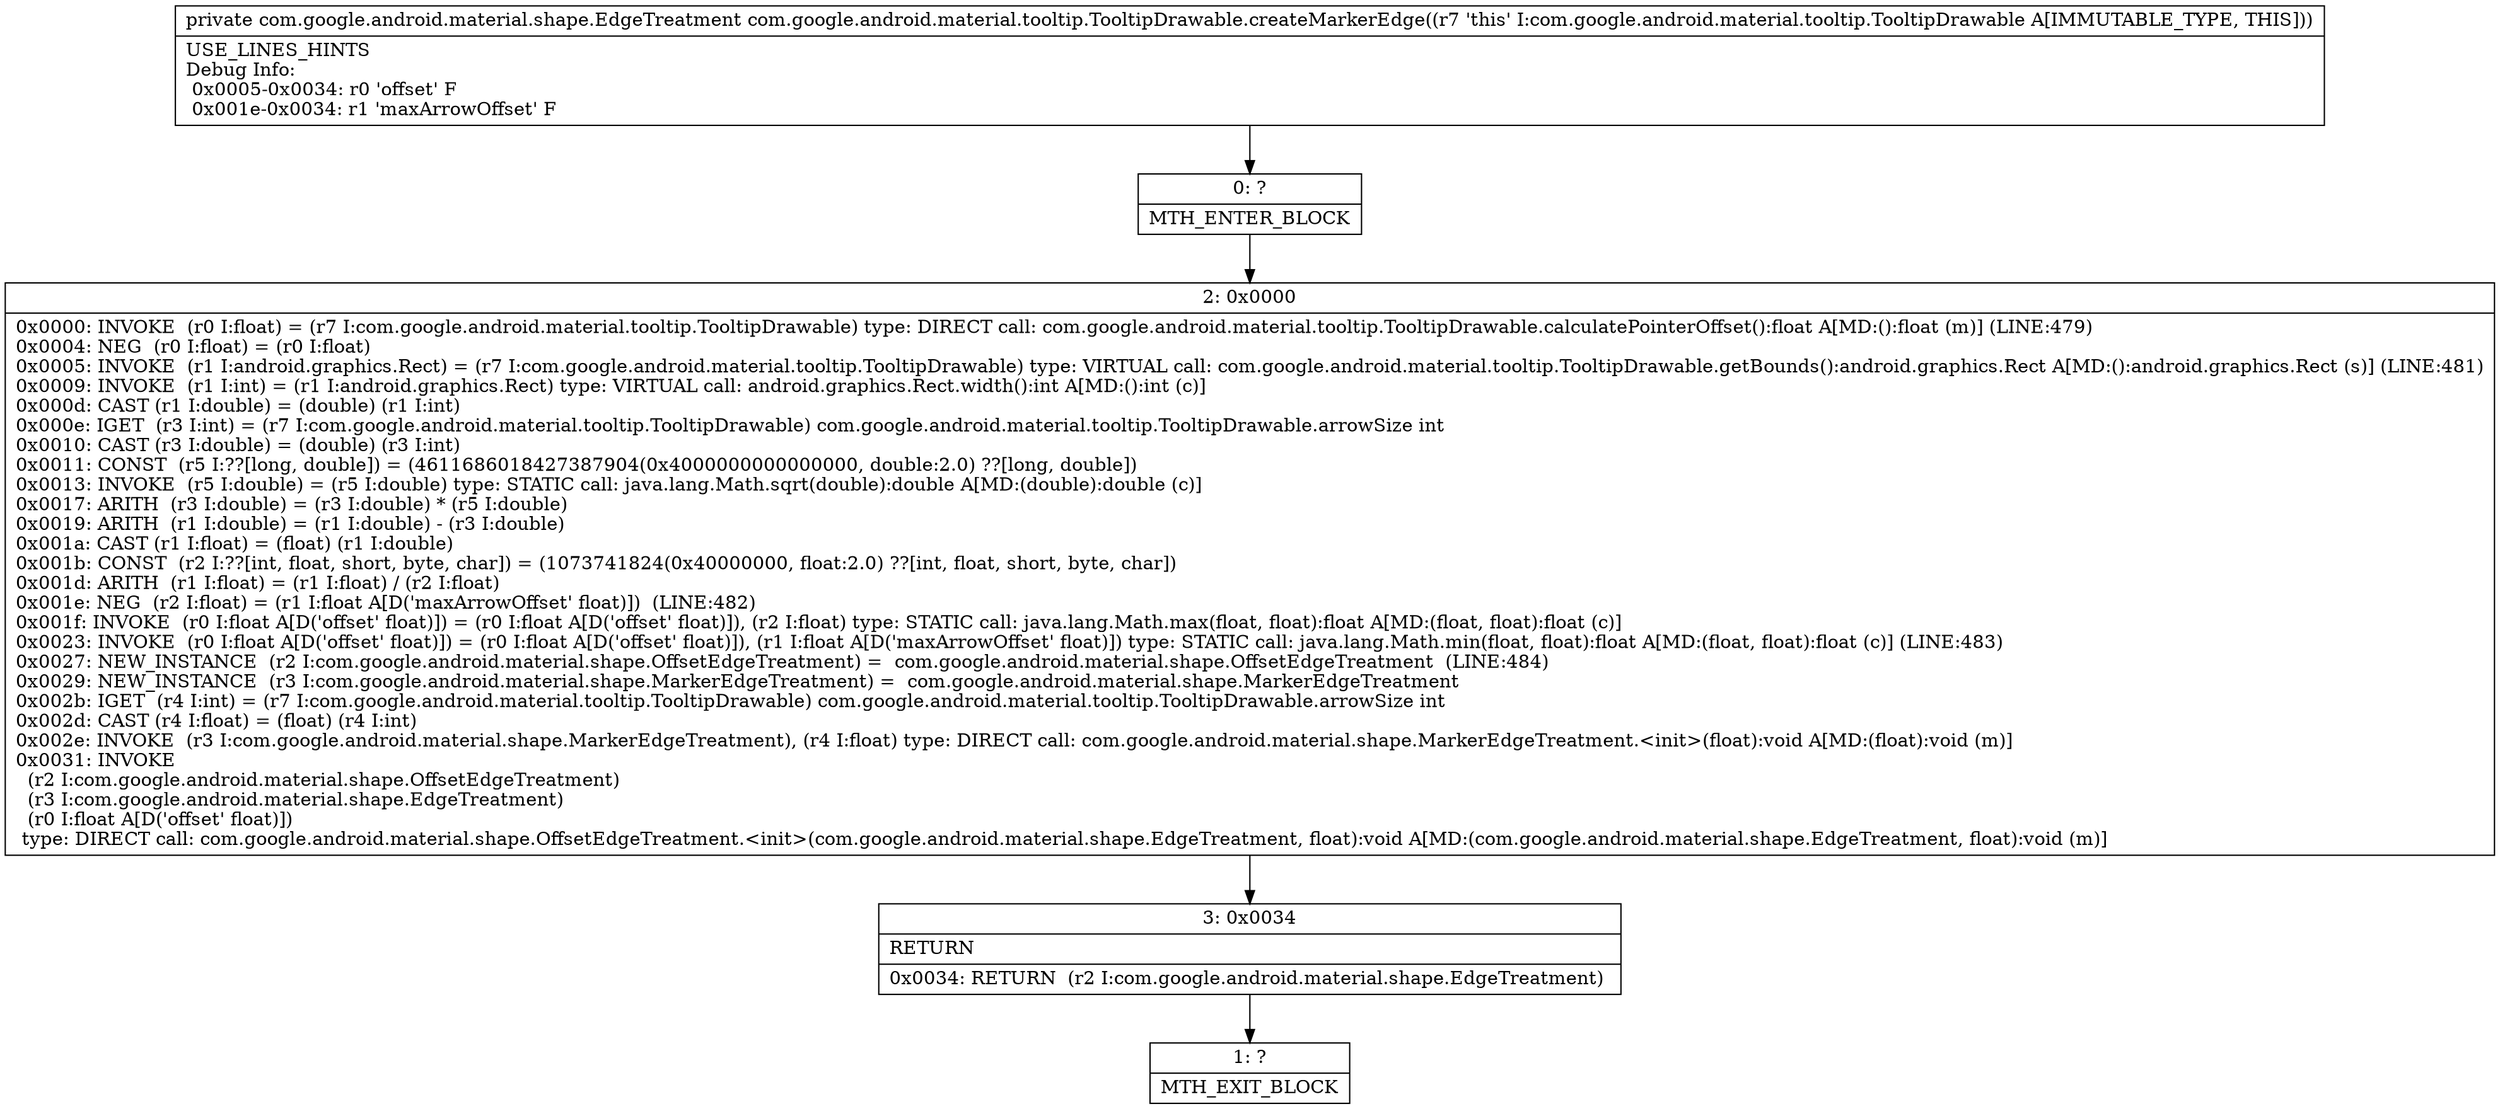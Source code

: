 digraph "CFG forcom.google.android.material.tooltip.TooltipDrawable.createMarkerEdge()Lcom\/google\/android\/material\/shape\/EdgeTreatment;" {
Node_0 [shape=record,label="{0\:\ ?|MTH_ENTER_BLOCK\l}"];
Node_2 [shape=record,label="{2\:\ 0x0000|0x0000: INVOKE  (r0 I:float) = (r7 I:com.google.android.material.tooltip.TooltipDrawable) type: DIRECT call: com.google.android.material.tooltip.TooltipDrawable.calculatePointerOffset():float A[MD:():float (m)] (LINE:479)\l0x0004: NEG  (r0 I:float) = (r0 I:float) \l0x0005: INVOKE  (r1 I:android.graphics.Rect) = (r7 I:com.google.android.material.tooltip.TooltipDrawable) type: VIRTUAL call: com.google.android.material.tooltip.TooltipDrawable.getBounds():android.graphics.Rect A[MD:():android.graphics.Rect (s)] (LINE:481)\l0x0009: INVOKE  (r1 I:int) = (r1 I:android.graphics.Rect) type: VIRTUAL call: android.graphics.Rect.width():int A[MD:():int (c)]\l0x000d: CAST (r1 I:double) = (double) (r1 I:int) \l0x000e: IGET  (r3 I:int) = (r7 I:com.google.android.material.tooltip.TooltipDrawable) com.google.android.material.tooltip.TooltipDrawable.arrowSize int \l0x0010: CAST (r3 I:double) = (double) (r3 I:int) \l0x0011: CONST  (r5 I:??[long, double]) = (4611686018427387904(0x4000000000000000, double:2.0) ??[long, double]) \l0x0013: INVOKE  (r5 I:double) = (r5 I:double) type: STATIC call: java.lang.Math.sqrt(double):double A[MD:(double):double (c)]\l0x0017: ARITH  (r3 I:double) = (r3 I:double) * (r5 I:double) \l0x0019: ARITH  (r1 I:double) = (r1 I:double) \- (r3 I:double) \l0x001a: CAST (r1 I:float) = (float) (r1 I:double) \l0x001b: CONST  (r2 I:??[int, float, short, byte, char]) = (1073741824(0x40000000, float:2.0) ??[int, float, short, byte, char]) \l0x001d: ARITH  (r1 I:float) = (r1 I:float) \/ (r2 I:float) \l0x001e: NEG  (r2 I:float) = (r1 I:float A[D('maxArrowOffset' float)])  (LINE:482)\l0x001f: INVOKE  (r0 I:float A[D('offset' float)]) = (r0 I:float A[D('offset' float)]), (r2 I:float) type: STATIC call: java.lang.Math.max(float, float):float A[MD:(float, float):float (c)]\l0x0023: INVOKE  (r0 I:float A[D('offset' float)]) = (r0 I:float A[D('offset' float)]), (r1 I:float A[D('maxArrowOffset' float)]) type: STATIC call: java.lang.Math.min(float, float):float A[MD:(float, float):float (c)] (LINE:483)\l0x0027: NEW_INSTANCE  (r2 I:com.google.android.material.shape.OffsetEdgeTreatment) =  com.google.android.material.shape.OffsetEdgeTreatment  (LINE:484)\l0x0029: NEW_INSTANCE  (r3 I:com.google.android.material.shape.MarkerEdgeTreatment) =  com.google.android.material.shape.MarkerEdgeTreatment \l0x002b: IGET  (r4 I:int) = (r7 I:com.google.android.material.tooltip.TooltipDrawable) com.google.android.material.tooltip.TooltipDrawable.arrowSize int \l0x002d: CAST (r4 I:float) = (float) (r4 I:int) \l0x002e: INVOKE  (r3 I:com.google.android.material.shape.MarkerEdgeTreatment), (r4 I:float) type: DIRECT call: com.google.android.material.shape.MarkerEdgeTreatment.\<init\>(float):void A[MD:(float):void (m)]\l0x0031: INVOKE  \l  (r2 I:com.google.android.material.shape.OffsetEdgeTreatment)\l  (r3 I:com.google.android.material.shape.EdgeTreatment)\l  (r0 I:float A[D('offset' float)])\l type: DIRECT call: com.google.android.material.shape.OffsetEdgeTreatment.\<init\>(com.google.android.material.shape.EdgeTreatment, float):void A[MD:(com.google.android.material.shape.EdgeTreatment, float):void (m)]\l}"];
Node_3 [shape=record,label="{3\:\ 0x0034|RETURN\l|0x0034: RETURN  (r2 I:com.google.android.material.shape.EdgeTreatment) \l}"];
Node_1 [shape=record,label="{1\:\ ?|MTH_EXIT_BLOCK\l}"];
MethodNode[shape=record,label="{private com.google.android.material.shape.EdgeTreatment com.google.android.material.tooltip.TooltipDrawable.createMarkerEdge((r7 'this' I:com.google.android.material.tooltip.TooltipDrawable A[IMMUTABLE_TYPE, THIS]))  | USE_LINES_HINTS\lDebug Info:\l  0x0005\-0x0034: r0 'offset' F\l  0x001e\-0x0034: r1 'maxArrowOffset' F\l}"];
MethodNode -> Node_0;Node_0 -> Node_2;
Node_2 -> Node_3;
Node_3 -> Node_1;
}

